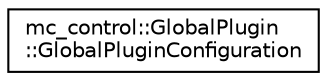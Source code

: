 digraph "Graphical Class Hierarchy"
{
 // INTERACTIVE_SVG=YES
  edge [fontname="Helvetica",fontsize="10",labelfontname="Helvetica",labelfontsize="10"];
  node [fontname="Helvetica",fontsize="10",shape=record];
  rankdir="LR";
  Node0 [label="mc_control::GlobalPlugin\l::GlobalPluginConfiguration",height=0.2,width=0.4,color="black", fillcolor="white", style="filled",URL="$structmc__control_1_1GlobalPlugin_1_1GlobalPluginConfiguration.html"];
}
